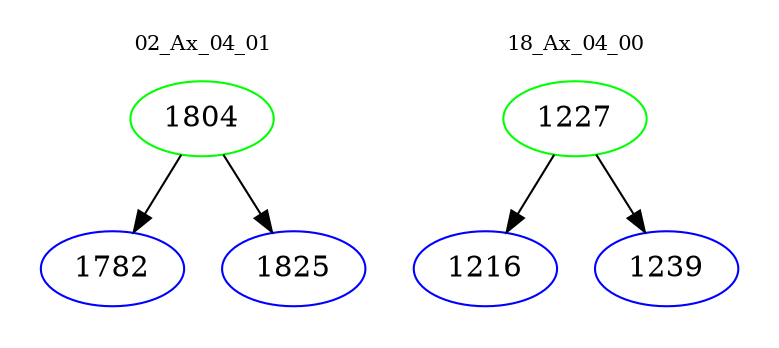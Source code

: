 digraph{
subgraph cluster_0 {
color = white
label = "02_Ax_04_01";
fontsize=10;
T0_1804 [label="1804", color="green"]
T0_1804 -> T0_1782 [color="black"]
T0_1782 [label="1782", color="blue"]
T0_1804 -> T0_1825 [color="black"]
T0_1825 [label="1825", color="blue"]
}
subgraph cluster_1 {
color = white
label = "18_Ax_04_00";
fontsize=10;
T1_1227 [label="1227", color="green"]
T1_1227 -> T1_1216 [color="black"]
T1_1216 [label="1216", color="blue"]
T1_1227 -> T1_1239 [color="black"]
T1_1239 [label="1239", color="blue"]
}
}
